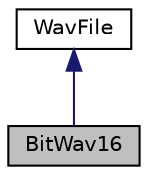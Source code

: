 digraph "BitWav16"
{
 // LATEX_PDF_SIZE
  edge [fontname="Helvetica",fontsize="10",labelfontname="Helvetica",labelfontsize="10"];
  node [fontname="Helvetica",fontsize="10",shape=record];
  Node1 [label="BitWav16",height=0.2,width=0.4,color="black", fillcolor="grey75", style="filled", fontcolor="black",tooltip="inherits from the wavfile class"];
  Node2 -> Node1 [dir="back",color="midnightblue",fontsize="10",style="solid",fontname="Helvetica"];
  Node2 [label="WavFile",height=0.2,width=0.4,color="black", fillcolor="white", style="filled",URL="$classWavFile.html",tooltip="first class that is inherited from for the certain bit wav"];
}
